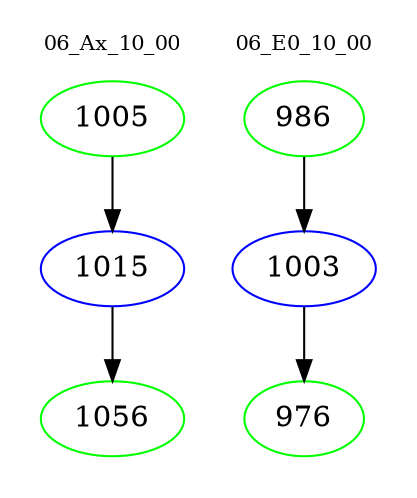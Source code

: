 digraph{
subgraph cluster_0 {
color = white
label = "06_Ax_10_00";
fontsize=10;
T0_1005 [label="1005", color="green"]
T0_1005 -> T0_1015 [color="black"]
T0_1015 [label="1015", color="blue"]
T0_1015 -> T0_1056 [color="black"]
T0_1056 [label="1056", color="green"]
}
subgraph cluster_1 {
color = white
label = "06_E0_10_00";
fontsize=10;
T1_986 [label="986", color="green"]
T1_986 -> T1_1003 [color="black"]
T1_1003 [label="1003", color="blue"]
T1_1003 -> T1_976 [color="black"]
T1_976 [label="976", color="green"]
}
}
